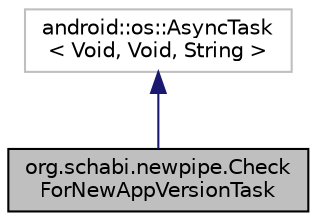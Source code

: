 digraph "org.schabi.newpipe.CheckForNewAppVersionTask"
{
 // LATEX_PDF_SIZE
  edge [fontname="Helvetica",fontsize="10",labelfontname="Helvetica",labelfontsize="10"];
  node [fontname="Helvetica",fontsize="10",shape=record];
  Node2 [label="org.schabi.newpipe.Check\lForNewAppVersionTask",height=0.2,width=0.4,color="black", fillcolor="grey75", style="filled", fontcolor="black",tooltip=" "];
  Node3 -> Node2 [dir="back",color="midnightblue",fontsize="10",style="solid",fontname="Helvetica"];
  Node3 [label="android::os::AsyncTask\l\< Void, Void, String \>",height=0.2,width=0.4,color="grey75", fillcolor="white", style="filled",tooltip=" "];
}
